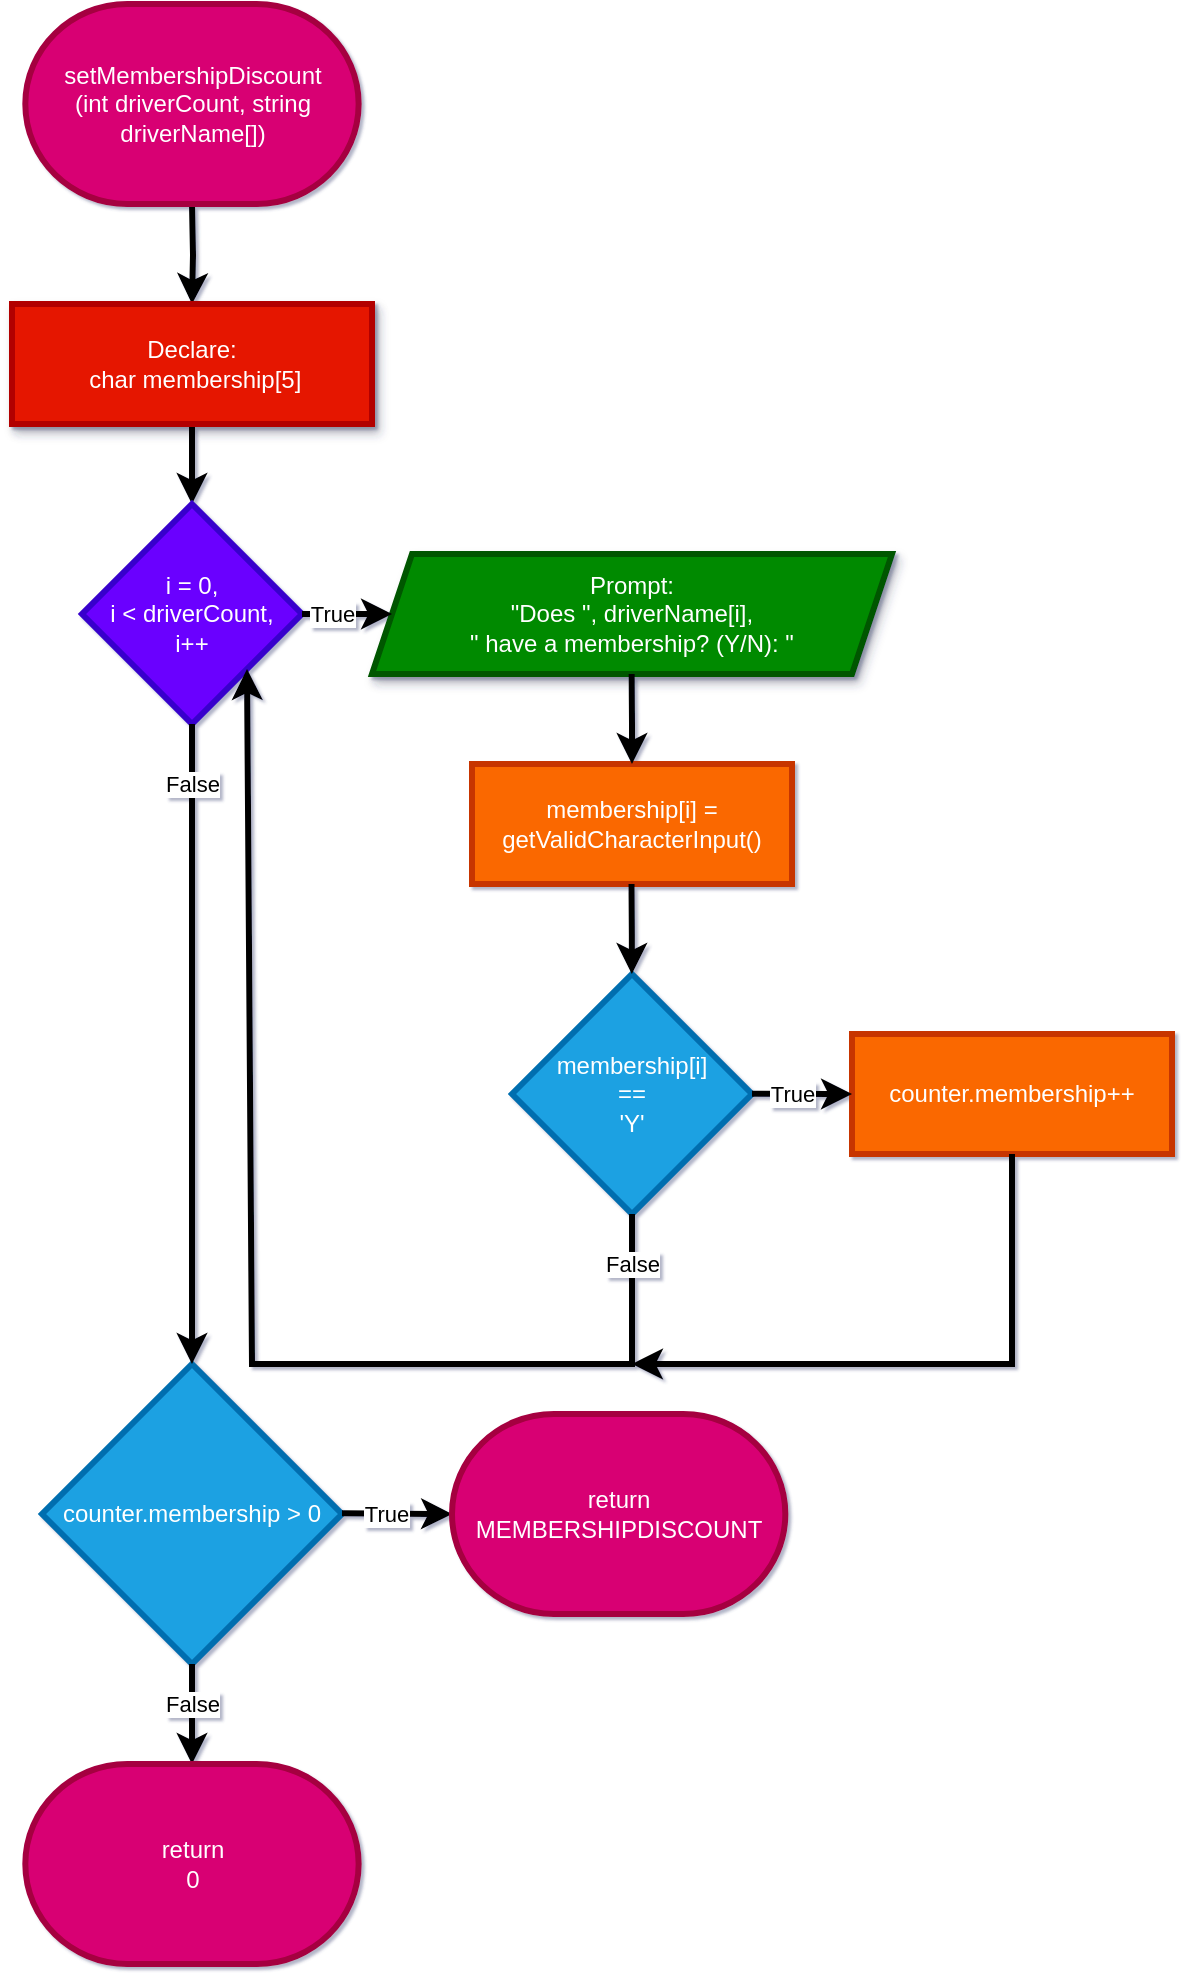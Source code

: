 <mxfile>
    <diagram name="Page-1" id="wWm3oFifaIzlCJxBvwEI">
        <mxGraphModel dx="893" dy="526" grid="1" gridSize="10" guides="1" tooltips="1" connect="1" arrows="1" fold="1" page="1" pageScale="1" pageWidth="827" pageHeight="1169" math="0" shadow="1">
            <root>
                <mxCell id="0"/>
                <mxCell id="1" parent="0"/>
                <mxCell id="loMx2dHr52xI0PEySTr8-5" value="" style="edgeStyle=orthogonalEdgeStyle;rounded=0;orthogonalLoop=1;jettySize=auto;html=1;textShadow=0;strokeWidth=3;" parent="1" target="loMx2dHr52xI0PEySTr8-4" edge="1">
                    <mxGeometry relative="1" as="geometry">
                        <mxPoint x="130" y="140" as="sourcePoint"/>
                    </mxGeometry>
                </mxCell>
                <mxCell id="loMx2dHr52xI0PEySTr8-7" value="" style="edgeStyle=orthogonalEdgeStyle;rounded=0;orthogonalLoop=1;jettySize=auto;html=1;textShadow=0;strokeWidth=3;" parent="1" source="loMx2dHr52xI0PEySTr8-4" edge="1">
                    <mxGeometry relative="1" as="geometry">
                        <mxPoint x="130" y="290.0" as="targetPoint"/>
                    </mxGeometry>
                </mxCell>
                <mxCell id="loMx2dHr52xI0PEySTr8-4" value="Declare:&lt;br&gt;&amp;nbsp;char membership[5]" style="whiteSpace=wrap;html=1;strokeWidth=3;fillColor=#e51400;fontColor=#ffffff;strokeColor=#B20000;textShadow=0;shadow=1;" parent="1" vertex="1">
                    <mxGeometry x="40" y="190" width="180" height="60" as="geometry"/>
                </mxCell>
                <mxCell id="7" value="setMembershipDiscount&lt;br&gt;(int driverCount, string driverName[])" style="strokeWidth=3;html=1;shape=mxgraph.flowchart.terminator;whiteSpace=wrap;fillColor=#d80073;fontColor=#ffffff;strokeColor=#A50040;" parent="1" vertex="1">
                    <mxGeometry x="46.66" y="40" width="166.67" height="100" as="geometry"/>
                </mxCell>
                <mxCell id="9" value="&lt;font style=&quot;color: rgb(255, 255, 255);&quot;&gt;Prompt:&lt;/font&gt;&lt;div&gt;&lt;font style=&quot;color: rgb(255, 255, 255);&quot;&gt;&quot;Does &quot;, driverName[i], &lt;br&gt;&quot; have a membership? (Y/N): &quot;&lt;/font&gt;&lt;/div&gt;" style="shape=parallelogram;perimeter=parallelogramPerimeter;whiteSpace=wrap;html=1;fixedSize=1;fillColor=#008a00;strokeColor=#005700;fontColor=#ffffff;strokeWidth=3;textShadow=0;shadow=1;" vertex="1" parent="1">
                    <mxGeometry x="220" y="315" width="260" height="60" as="geometry"/>
                </mxCell>
                <mxCell id="10" value="i = 0,&lt;br&gt;i &amp;lt; driverCount,&lt;br&gt;i++" style="rhombus;whiteSpace=wrap;html=1;fillColor=#6a00ff;fontColor=#ffffff;strokeColor=#3700CC;strokeWidth=3;" vertex="1" parent="1">
                    <mxGeometry x="75" y="290" width="110" height="110" as="geometry"/>
                </mxCell>
                <mxCell id="12" value="&lt;font style=&quot;color: rgb(255, 255, 255);&quot;&gt;membership[i] =&lt;br&gt;getValidCharacterInput()&lt;/font&gt;" style="whiteSpace=wrap;html=1;fillColor=#fa6800;fontColor=#000000;strokeColor=#C73500;strokeWidth=3;" vertex="1" parent="1">
                    <mxGeometry x="270" y="420" width="160" height="60" as="geometry"/>
                </mxCell>
                <mxCell id="13" value="membership[i]&lt;br&gt;==&lt;br&gt;&#39;Y&#39;" style="rhombus;whiteSpace=wrap;html=1;fillColor=#1ba1e2;fontColor=#ffffff;strokeColor=#006EAF;strokeWidth=3;" vertex="1" parent="1">
                    <mxGeometry x="290" y="525" width="120" height="120" as="geometry"/>
                </mxCell>
                <mxCell id="15" value="&lt;font style=&quot;color: rgb(255, 255, 255);&quot;&gt;counter.membership++&lt;/font&gt;" style="whiteSpace=wrap;html=1;fillColor=#fa6800;fontColor=#000000;strokeColor=#C73500;strokeWidth=3;" vertex="1" parent="1">
                    <mxGeometry x="460" y="555" width="160" height="60" as="geometry"/>
                </mxCell>
                <mxCell id="17" value="counter.membership &amp;gt; 0" style="rhombus;whiteSpace=wrap;html=1;fillColor=#1ba1e2;fontColor=#ffffff;strokeColor=#006EAF;strokeWidth=3;" vertex="1" parent="1">
                    <mxGeometry x="55" y="720" width="150" height="150" as="geometry"/>
                </mxCell>
                <mxCell id="18" value="" style="rounded=0;orthogonalLoop=1;jettySize=auto;html=1;textShadow=0;strokeWidth=3;entryX=0.5;entryY=0;entryDx=0;entryDy=0;" edge="1" parent="1" target="12">
                    <mxGeometry relative="1" as="geometry">
                        <mxPoint x="349.83" y="375" as="sourcePoint"/>
                        <mxPoint x="349.83" y="415.0" as="targetPoint"/>
                        <Array as="points">
                            <mxPoint x="350" y="400"/>
                        </Array>
                    </mxGeometry>
                </mxCell>
                <mxCell id="19" value="" style="rounded=0;orthogonalLoop=1;jettySize=auto;html=1;textShadow=0;strokeWidth=3;entryX=0.5;entryY=0;entryDx=0;entryDy=0;" edge="1" parent="1">
                    <mxGeometry relative="1" as="geometry">
                        <mxPoint x="349.76" y="480" as="sourcePoint"/>
                        <mxPoint x="349.93" y="525" as="targetPoint"/>
                        <Array as="points">
                            <mxPoint x="349.93" y="505"/>
                        </Array>
                    </mxGeometry>
                </mxCell>
                <mxCell id="21" value="True" style="edgeStyle=none;orthogonalLoop=1;jettySize=auto;html=1;strokeWidth=3;entryX=0;entryY=0.5;entryDx=0;entryDy=0;" edge="1" parent="1" target="15">
                    <mxGeometry x="-0.2" width="100" relative="1" as="geometry">
                        <mxPoint x="410" y="584.88" as="sourcePoint"/>
                        <mxPoint x="510" y="584.88" as="targetPoint"/>
                        <Array as="points"/>
                        <mxPoint as="offset"/>
                    </mxGeometry>
                </mxCell>
                <mxCell id="23" value="" style="edgeStyle=none;orthogonalLoop=1;jettySize=auto;html=1;exitX=0.5;exitY=1;exitDx=0;exitDy=0;strokeWidth=3;rounded=0;curved=0;endArrow=classic;endFill=1;" edge="1" parent="1" source="15">
                    <mxGeometry width="100" relative="1" as="geometry">
                        <mxPoint x="420" y="650" as="sourcePoint"/>
                        <mxPoint x="350" y="720" as="targetPoint"/>
                        <Array as="points">
                            <mxPoint x="540" y="720"/>
                        </Array>
                    </mxGeometry>
                </mxCell>
                <mxCell id="25" value="False" style="edgeStyle=none;orthogonalLoop=1;jettySize=auto;html=1;strokeWidth=3;exitX=0.5;exitY=1;exitDx=0;exitDy=0;entryX=1;entryY=1;entryDx=0;entryDy=0;rounded=0;curved=0;" edge="1" parent="1" source="13" target="10">
                    <mxGeometry x="-0.918" width="100" relative="1" as="geometry">
                        <mxPoint x="420" y="594.88" as="sourcePoint"/>
                        <mxPoint x="350" y="710" as="targetPoint"/>
                        <Array as="points">
                            <mxPoint x="350" y="720"/>
                            <mxPoint x="160" y="720"/>
                        </Array>
                        <mxPoint as="offset"/>
                    </mxGeometry>
                </mxCell>
                <mxCell id="26" value="False" style="edgeStyle=none;orthogonalLoop=1;jettySize=auto;html=1;exitX=0.5;exitY=1;exitDx=0;exitDy=0;entryX=0.5;entryY=0;entryDx=0;entryDy=0;strokeWidth=3;" edge="1" parent="1" source="10" target="17">
                    <mxGeometry x="-0.812" width="100" relative="1" as="geometry">
                        <mxPoint x="50" y="510" as="sourcePoint"/>
                        <mxPoint x="150" y="510" as="targetPoint"/>
                        <Array as="points"/>
                        <mxPoint as="offset"/>
                    </mxGeometry>
                </mxCell>
                <mxCell id="27" value="True" style="edgeStyle=none;orthogonalLoop=1;jettySize=auto;html=1;strokeWidth=3;exitX=1;exitY=0.5;exitDx=0;exitDy=0;entryX=0;entryY=0.5;entryDx=0;entryDy=0;" edge="1" parent="1" source="10" target="9">
                    <mxGeometry x="-0.333" width="100" relative="1" as="geometry">
                        <mxPoint x="140" y="410" as="sourcePoint"/>
                        <mxPoint x="240" y="410" as="targetPoint"/>
                        <Array as="points"/>
                        <mxPoint as="offset"/>
                    </mxGeometry>
                </mxCell>
                <mxCell id="28" value="True" style="edgeStyle=none;orthogonalLoop=1;jettySize=auto;html=1;strokeWidth=3;entryX=0;entryY=0.5;entryDx=0;entryDy=0;entryPerimeter=0;" edge="1" parent="1" target="29">
                    <mxGeometry x="-0.2" width="100" relative="1" as="geometry">
                        <mxPoint x="205" y="794.66" as="sourcePoint"/>
                        <mxPoint x="255" y="794.78" as="targetPoint"/>
                        <Array as="points"/>
                        <mxPoint as="offset"/>
                    </mxGeometry>
                </mxCell>
                <mxCell id="29" value="return&lt;br&gt;MEMBERSHIPDISCOUNT" style="strokeWidth=3;html=1;shape=mxgraph.flowchart.terminator;whiteSpace=wrap;fillColor=#d80073;fontColor=#ffffff;strokeColor=#A50040;" vertex="1" parent="1">
                    <mxGeometry x="260" y="745" width="166.67" height="100" as="geometry"/>
                </mxCell>
                <mxCell id="30" value="False" style="edgeStyle=none;orthogonalLoop=1;jettySize=auto;html=1;strokeWidth=3;" edge="1" parent="1">
                    <mxGeometry x="-0.2" width="100" relative="1" as="geometry">
                        <mxPoint x="130" y="870" as="sourcePoint"/>
                        <mxPoint x="130" y="920" as="targetPoint"/>
                        <Array as="points"/>
                        <mxPoint as="offset"/>
                    </mxGeometry>
                </mxCell>
                <mxCell id="31" value="return&lt;br&gt;0" style="strokeWidth=3;html=1;shape=mxgraph.flowchart.terminator;whiteSpace=wrap;fillColor=#d80073;fontColor=#ffffff;strokeColor=#A50040;" vertex="1" parent="1">
                    <mxGeometry x="46.66" y="920" width="166.67" height="100" as="geometry"/>
                </mxCell>
            </root>
        </mxGraphModel>
    </diagram>
</mxfile>
